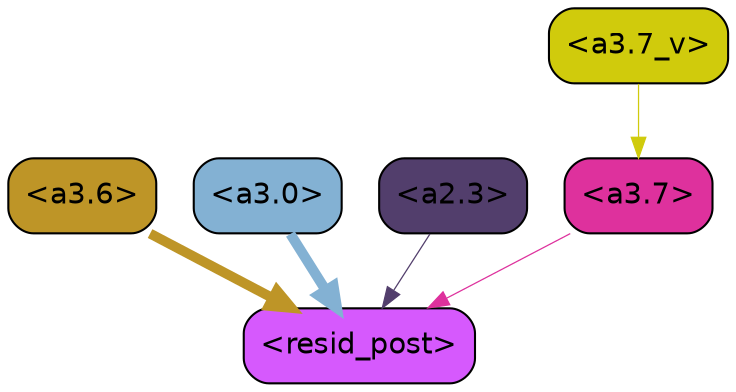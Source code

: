 strict digraph "" {
	graph [bgcolor=transparent,
		layout=dot,
		overlap=false,
		splines=true
	];
	"<a3.7>"	[color=black,
		fillcolor="#de319d",
		fontname=Helvetica,
		shape=box,
		style="filled, rounded"];
	"<resid_post>"	[color=black,
		fillcolor="#d659fd",
		fontname=Helvetica,
		shape=box,
		style="filled, rounded"];
	"<a3.7>" -> "<resid_post>"	[color="#de319d",
		penwidth=0.6];
	"<a3.6>"	[color=black,
		fillcolor="#be9527",
		fontname=Helvetica,
		shape=box,
		style="filled, rounded"];
	"<a3.6>" -> "<resid_post>"	[color="#be9527",
		penwidth=4.746312499046326];
	"<a3.0>"	[color=black,
		fillcolor="#83b1d3",
		fontname=Helvetica,
		shape=box,
		style="filled, rounded"];
	"<a3.0>" -> "<resid_post>"	[color="#83b1d3",
		penwidth=4.896343111991882];
	"<a2.3>"	[color=black,
		fillcolor="#523e6c",
		fontname=Helvetica,
		shape=box,
		style="filled, rounded"];
	"<a2.3>" -> "<resid_post>"	[color="#523e6c",
		penwidth=0.6];
	"<a3.7_v>"	[color=black,
		fillcolor="#d0cb0c",
		fontname=Helvetica,
		shape=box,
		style="filled, rounded"];
	"<a3.7_v>" -> "<a3.7>"	[color="#d0cb0c",
		penwidth=0.6];
}
